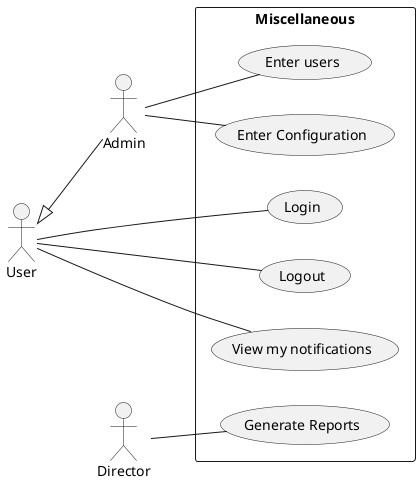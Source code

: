@startuml misc
left to right direction

:Admin: as ad
:User: as u
u <|-- ad

:Director: as d

rectangle Miscellaneous {
    u -- (Login)
    u -- (Logout)
    u -- (View my notifications)

    ad -- (Enter users)
    ad -- (Enter Configuration)

    d -- (Generate Reports)
}
@enduml
